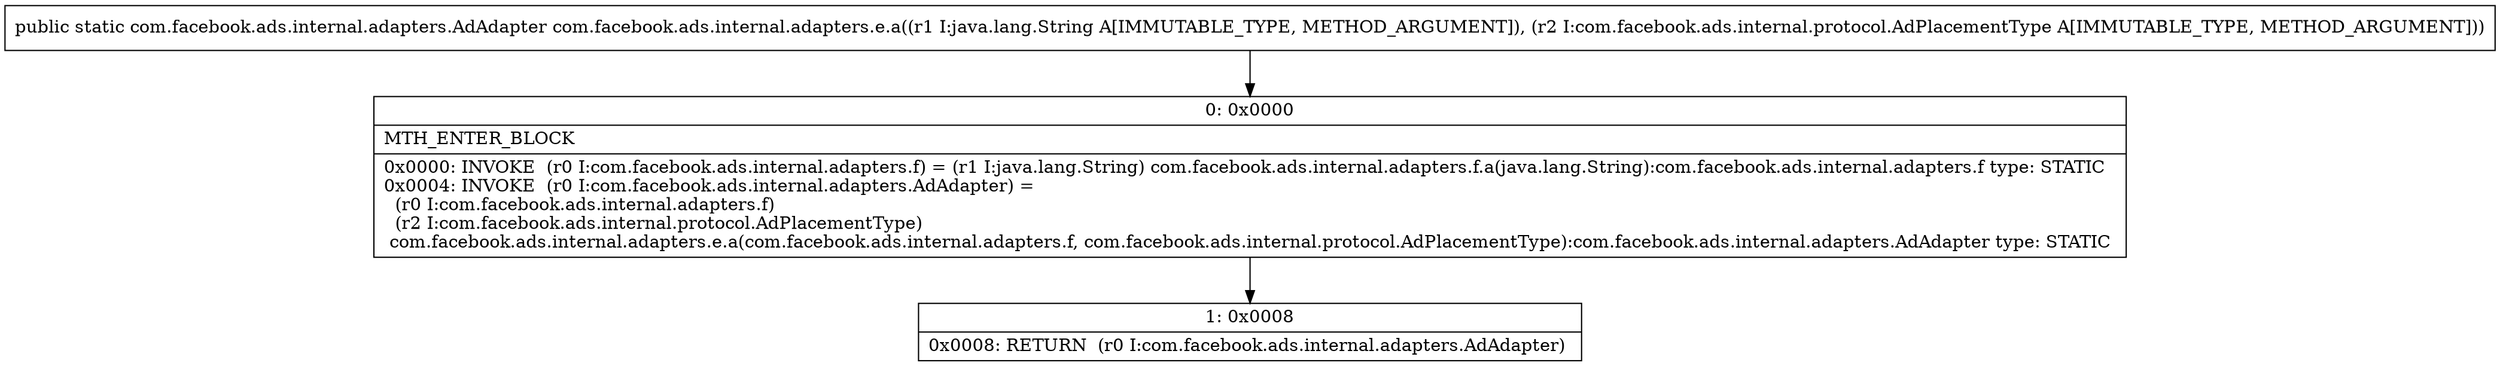 digraph "CFG forcom.facebook.ads.internal.adapters.e.a(Ljava\/lang\/String;Lcom\/facebook\/ads\/internal\/protocol\/AdPlacementType;)Lcom\/facebook\/ads\/internal\/adapters\/AdAdapter;" {
Node_0 [shape=record,label="{0\:\ 0x0000|MTH_ENTER_BLOCK\l|0x0000: INVOKE  (r0 I:com.facebook.ads.internal.adapters.f) = (r1 I:java.lang.String) com.facebook.ads.internal.adapters.f.a(java.lang.String):com.facebook.ads.internal.adapters.f type: STATIC \l0x0004: INVOKE  (r0 I:com.facebook.ads.internal.adapters.AdAdapter) = \l  (r0 I:com.facebook.ads.internal.adapters.f)\l  (r2 I:com.facebook.ads.internal.protocol.AdPlacementType)\l com.facebook.ads.internal.adapters.e.a(com.facebook.ads.internal.adapters.f, com.facebook.ads.internal.protocol.AdPlacementType):com.facebook.ads.internal.adapters.AdAdapter type: STATIC \l}"];
Node_1 [shape=record,label="{1\:\ 0x0008|0x0008: RETURN  (r0 I:com.facebook.ads.internal.adapters.AdAdapter) \l}"];
MethodNode[shape=record,label="{public static com.facebook.ads.internal.adapters.AdAdapter com.facebook.ads.internal.adapters.e.a((r1 I:java.lang.String A[IMMUTABLE_TYPE, METHOD_ARGUMENT]), (r2 I:com.facebook.ads.internal.protocol.AdPlacementType A[IMMUTABLE_TYPE, METHOD_ARGUMENT])) }"];
MethodNode -> Node_0;
Node_0 -> Node_1;
}

